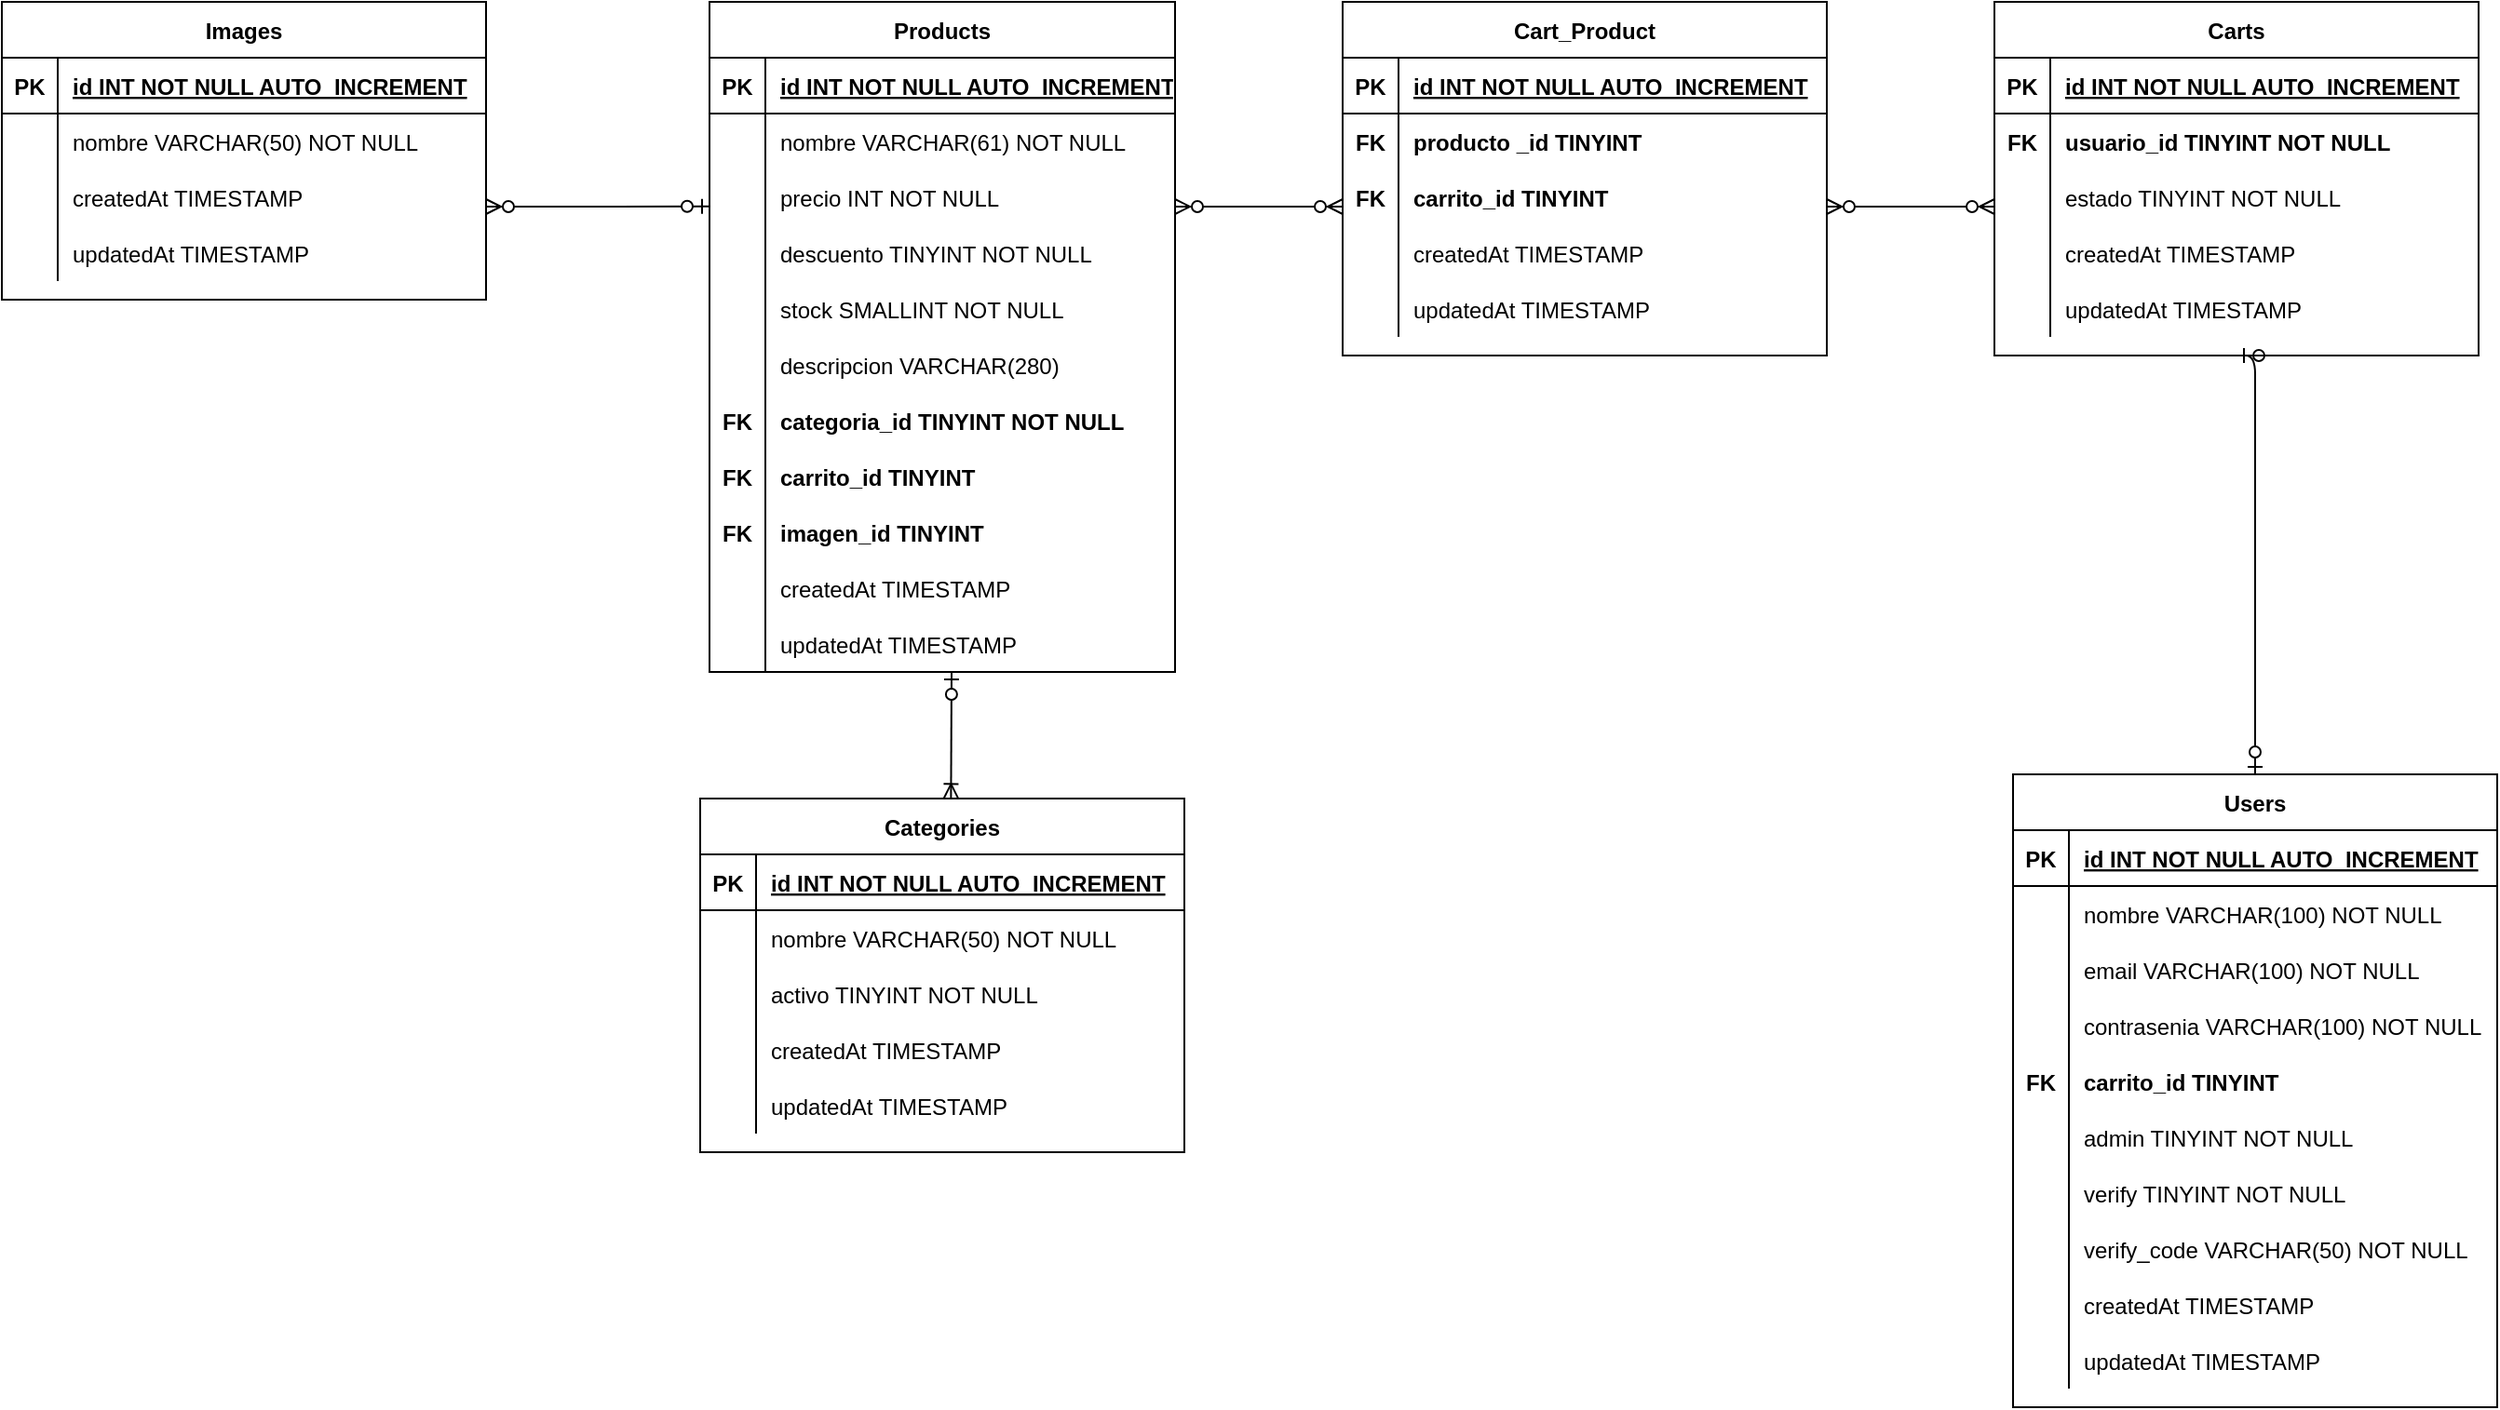 <mxfile version="14.0.4" type="github">
  <diagram id="R2lEEEUBdFMjLlhIrx00" name="Page-1">
    <mxGraphModel dx="3122" dy="762" grid="1" gridSize="10" guides="1" tooltips="1" connect="1" arrows="1" fold="1" page="1" pageScale="1" pageWidth="850" pageHeight="1100" math="0" shadow="0" extFonts="Permanent Marker^https://fonts.googleapis.com/css?family=Permanent+Marker">
      <root>
        <mxCell id="0" />
        <mxCell id="1" parent="0" />
        <mxCell id="zqOuOfxdXCMFnPO1kolm-131" value="" style="edgeStyle=elbowEdgeStyle;endArrow=ERzeroToOne;startArrow=ERoneToMany;endFill=1;startFill=0;entryX=0.519;entryY=1.001;entryDx=0;entryDy=0;entryPerimeter=0;exitX=0.518;exitY=0.001;exitDx=0;exitDy=0;exitPerimeter=0;" parent="1" source="zqOuOfxdXCMFnPO1kolm-88" target="zI5Dp1Qb1qVzu-FK9MiV-19" edge="1">
          <mxGeometry width="100" height="100" relative="1" as="geometry">
            <mxPoint x="-660" y="524" as="sourcePoint" />
            <mxPoint x="-660" y="385" as="targetPoint" />
            <Array as="points">
              <mxPoint x="-660" y="470" />
              <mxPoint x="-660" y="485" />
            </Array>
          </mxGeometry>
        </mxCell>
        <mxCell id="zqOuOfxdXCMFnPO1kolm-132" value="" style="edgeStyle=elbowEdgeStyle;endArrow=ERzeroToMany;startArrow=ERzeroToMany;endFill=1;startFill=1;" parent="1" edge="1">
          <mxGeometry width="100" height="100" relative="1" as="geometry">
            <mxPoint x="-540" y="160" as="sourcePoint" />
            <mxPoint x="-450" y="160" as="targetPoint" />
            <Array as="points">
              <mxPoint x="-479.75" y="265" />
            </Array>
          </mxGeometry>
        </mxCell>
        <mxCell id="zqOuOfxdXCMFnPO1kolm-133" value="" style="edgeStyle=elbowEdgeStyle;endArrow=ERzeroToMany;startArrow=ERzeroToMany;endFill=1;startFill=1;" parent="1" edge="1">
          <mxGeometry width="100" height="100" relative="1" as="geometry">
            <mxPoint x="-190" y="160" as="sourcePoint" />
            <mxPoint x="-100" y="160" as="targetPoint" />
            <Array as="points">
              <mxPoint x="-129.75" y="265" />
            </Array>
          </mxGeometry>
        </mxCell>
        <mxCell id="C-vyLk0tnHw3VtMMgP7b-2" value="Products" style="shape=table;startSize=30;container=1;collapsible=1;childLayout=tableLayout;fixedRows=1;rowLines=0;fontStyle=1;align=center;resizeLast=1;" parent="1" vertex="1">
          <mxGeometry x="-790" y="50" width="250" height="360" as="geometry">
            <mxRectangle x="-280" y="490" width="90" height="30" as="alternateBounds" />
          </mxGeometry>
        </mxCell>
        <mxCell id="zqOuOfxdXCMFnPO1kolm-1" value="" style="shape=partialRectangle;collapsible=0;dropTarget=0;pointerEvents=0;fillColor=none;points=[[0,0.5],[1,0.5]];portConstraint=eastwest;top=0;left=0;right=0;bottom=1;" parent="C-vyLk0tnHw3VtMMgP7b-2" vertex="1">
          <mxGeometry y="30" width="250" height="30" as="geometry" />
        </mxCell>
        <mxCell id="zqOuOfxdXCMFnPO1kolm-2" value="PK" style="shape=partialRectangle;overflow=hidden;connectable=0;fillColor=none;top=0;left=0;bottom=0;right=0;fontStyle=1;" parent="zqOuOfxdXCMFnPO1kolm-1" vertex="1">
          <mxGeometry width="30" height="30" as="geometry" />
        </mxCell>
        <mxCell id="zqOuOfxdXCMFnPO1kolm-3" value="id INT NOT NULL AUTO_INCREMENT" style="shape=partialRectangle;overflow=hidden;connectable=0;fillColor=none;top=0;left=0;bottom=0;right=0;align=left;spacingLeft=6;fontStyle=5;" parent="zqOuOfxdXCMFnPO1kolm-1" vertex="1">
          <mxGeometry x="30" width="220" height="30" as="geometry" />
        </mxCell>
        <mxCell id="C-vyLk0tnHw3VtMMgP7b-6" value="" style="shape=partialRectangle;collapsible=0;dropTarget=0;pointerEvents=0;fillColor=none;points=[[0,0.5],[1,0.5]];portConstraint=eastwest;top=0;left=0;right=0;bottom=0;" parent="C-vyLk0tnHw3VtMMgP7b-2" vertex="1">
          <mxGeometry y="60" width="250" height="30" as="geometry" />
        </mxCell>
        <mxCell id="C-vyLk0tnHw3VtMMgP7b-7" value="" style="shape=partialRectangle;overflow=hidden;connectable=0;fillColor=none;top=0;left=0;bottom=0;right=0;" parent="C-vyLk0tnHw3VtMMgP7b-6" vertex="1">
          <mxGeometry width="30" height="30" as="geometry" />
        </mxCell>
        <mxCell id="C-vyLk0tnHw3VtMMgP7b-8" value="nombre VARCHAR(61) NOT NULL" style="shape=partialRectangle;overflow=hidden;connectable=0;fillColor=none;top=0;left=0;bottom=0;right=0;align=left;spacingLeft=6;" parent="C-vyLk0tnHw3VtMMgP7b-6" vertex="1">
          <mxGeometry x="30" width="220" height="30" as="geometry" />
        </mxCell>
        <mxCell id="C-vyLk0tnHw3VtMMgP7b-9" value="" style="shape=partialRectangle;collapsible=0;dropTarget=0;pointerEvents=0;fillColor=none;points=[[0,0.5],[1,0.5]];portConstraint=eastwest;top=0;left=0;right=0;bottom=0;" parent="C-vyLk0tnHw3VtMMgP7b-2" vertex="1">
          <mxGeometry y="90" width="250" height="30" as="geometry" />
        </mxCell>
        <mxCell id="C-vyLk0tnHw3VtMMgP7b-10" value="" style="shape=partialRectangle;overflow=hidden;connectable=0;fillColor=none;top=0;left=0;bottom=0;right=0;" parent="C-vyLk0tnHw3VtMMgP7b-9" vertex="1">
          <mxGeometry width="30" height="30" as="geometry" />
        </mxCell>
        <mxCell id="C-vyLk0tnHw3VtMMgP7b-11" value="precio INT NOT NULL" style="shape=partialRectangle;overflow=hidden;connectable=0;fillColor=none;top=0;left=0;bottom=0;right=0;align=left;spacingLeft=6;" parent="C-vyLk0tnHw3VtMMgP7b-9" vertex="1">
          <mxGeometry x="30" width="220" height="30" as="geometry" />
        </mxCell>
        <mxCell id="zqOuOfxdXCMFnPO1kolm-24" style="shape=partialRectangle;collapsible=0;dropTarget=0;pointerEvents=0;fillColor=none;points=[[0,0.5],[1,0.5]];portConstraint=eastwest;top=0;left=0;right=0;bottom=0;" parent="C-vyLk0tnHw3VtMMgP7b-2" vertex="1">
          <mxGeometry y="120" width="250" height="30" as="geometry" />
        </mxCell>
        <mxCell id="zqOuOfxdXCMFnPO1kolm-25" style="shape=partialRectangle;overflow=hidden;connectable=0;fillColor=none;top=0;left=0;bottom=0;right=0;" parent="zqOuOfxdXCMFnPO1kolm-24" vertex="1">
          <mxGeometry width="30" height="30" as="geometry" />
        </mxCell>
        <mxCell id="zqOuOfxdXCMFnPO1kolm-26" value="descuento TINYINT NOT NULL" style="shape=partialRectangle;overflow=hidden;connectable=0;fillColor=none;top=0;left=0;bottom=0;right=0;align=left;spacingLeft=6;" parent="zqOuOfxdXCMFnPO1kolm-24" vertex="1">
          <mxGeometry x="30" width="220" height="30" as="geometry" />
        </mxCell>
        <mxCell id="zqOuOfxdXCMFnPO1kolm-27" style="shape=partialRectangle;collapsible=0;dropTarget=0;pointerEvents=0;fillColor=none;points=[[0,0.5],[1,0.5]];portConstraint=eastwest;top=0;left=0;right=0;bottom=0;" parent="C-vyLk0tnHw3VtMMgP7b-2" vertex="1">
          <mxGeometry y="150" width="250" height="30" as="geometry" />
        </mxCell>
        <mxCell id="zqOuOfxdXCMFnPO1kolm-28" style="shape=partialRectangle;overflow=hidden;connectable=0;fillColor=none;top=0;left=0;bottom=0;right=0;" parent="zqOuOfxdXCMFnPO1kolm-27" vertex="1">
          <mxGeometry width="30" height="30" as="geometry" />
        </mxCell>
        <mxCell id="zqOuOfxdXCMFnPO1kolm-29" value="stock SMALLINT NOT NULL" style="shape=partialRectangle;overflow=hidden;connectable=0;fillColor=none;top=0;left=0;bottom=0;right=0;align=left;spacingLeft=6;" parent="zqOuOfxdXCMFnPO1kolm-27" vertex="1">
          <mxGeometry x="30" width="220" height="30" as="geometry" />
        </mxCell>
        <mxCell id="zqOuOfxdXCMFnPO1kolm-30" style="shape=partialRectangle;collapsible=0;dropTarget=0;pointerEvents=0;fillColor=none;points=[[0,0.5],[1,0.5]];portConstraint=eastwest;top=0;left=0;right=0;bottom=0;" parent="C-vyLk0tnHw3VtMMgP7b-2" vertex="1">
          <mxGeometry y="180" width="250" height="30" as="geometry" />
        </mxCell>
        <mxCell id="zqOuOfxdXCMFnPO1kolm-31" style="shape=partialRectangle;overflow=hidden;connectable=0;fillColor=none;top=0;left=0;bottom=0;right=0;" parent="zqOuOfxdXCMFnPO1kolm-30" vertex="1">
          <mxGeometry width="30" height="30" as="geometry" />
        </mxCell>
        <mxCell id="zqOuOfxdXCMFnPO1kolm-32" value="descripcion VARCHAR(280)" style="shape=partialRectangle;overflow=hidden;connectable=0;fillColor=none;top=0;left=0;bottom=0;right=0;align=left;spacingLeft=6;" parent="zqOuOfxdXCMFnPO1kolm-30" vertex="1">
          <mxGeometry x="30" width="220" height="30" as="geometry" />
        </mxCell>
        <mxCell id="zqOuOfxdXCMFnPO1kolm-33" style="shape=partialRectangle;collapsible=0;dropTarget=0;pointerEvents=0;fillColor=none;points=[[0,0.5],[1,0.5]];portConstraint=eastwest;top=0;left=0;right=0;bottom=0;" parent="C-vyLk0tnHw3VtMMgP7b-2" vertex="1">
          <mxGeometry y="210" width="250" height="30" as="geometry" />
        </mxCell>
        <mxCell id="zqOuOfxdXCMFnPO1kolm-34" value="FK" style="shape=partialRectangle;overflow=hidden;connectable=0;fillColor=none;top=0;left=0;bottom=0;right=0;fontStyle=1" parent="zqOuOfxdXCMFnPO1kolm-33" vertex="1">
          <mxGeometry width="30" height="30" as="geometry" />
        </mxCell>
        <mxCell id="zqOuOfxdXCMFnPO1kolm-35" value="categoria_id TINYINT NOT NULL" style="shape=partialRectangle;overflow=hidden;connectable=0;fillColor=none;top=0;left=0;bottom=0;right=0;align=left;spacingLeft=6;fontStyle=1" parent="zqOuOfxdXCMFnPO1kolm-33" vertex="1">
          <mxGeometry x="30" width="220" height="30" as="geometry" />
        </mxCell>
        <mxCell id="zqOuOfxdXCMFnPO1kolm-99" style="shape=partialRectangle;collapsible=0;dropTarget=0;pointerEvents=0;fillColor=none;points=[[0,0.5],[1,0.5]];portConstraint=eastwest;top=0;left=0;right=0;bottom=0;" parent="C-vyLk0tnHw3VtMMgP7b-2" vertex="1">
          <mxGeometry y="240" width="250" height="30" as="geometry" />
        </mxCell>
        <mxCell id="zqOuOfxdXCMFnPO1kolm-100" value="FK" style="shape=partialRectangle;overflow=hidden;connectable=0;fillColor=none;top=0;left=0;bottom=0;right=0;fontStyle=1" parent="zqOuOfxdXCMFnPO1kolm-99" vertex="1">
          <mxGeometry width="30" height="30" as="geometry" />
        </mxCell>
        <mxCell id="zqOuOfxdXCMFnPO1kolm-101" value="carrito_id TINYINT" style="shape=partialRectangle;overflow=hidden;connectable=0;fillColor=none;top=0;left=0;bottom=0;right=0;align=left;spacingLeft=6;fontStyle=1" parent="zqOuOfxdXCMFnPO1kolm-99" vertex="1">
          <mxGeometry x="30" width="220" height="30" as="geometry" />
        </mxCell>
        <mxCell id="zqOuOfxdXCMFnPO1kolm-102" style="shape=partialRectangle;collapsible=0;dropTarget=0;pointerEvents=0;fillColor=none;points=[[0,0.5],[1,0.5]];portConstraint=eastwest;top=0;left=0;right=0;bottom=0;" parent="C-vyLk0tnHw3VtMMgP7b-2" vertex="1">
          <mxGeometry y="270" width="250" height="30" as="geometry" />
        </mxCell>
        <mxCell id="zqOuOfxdXCMFnPO1kolm-103" value="FK" style="shape=partialRectangle;overflow=hidden;connectable=0;fillColor=none;top=0;left=0;bottom=0;right=0;fontStyle=1" parent="zqOuOfxdXCMFnPO1kolm-102" vertex="1">
          <mxGeometry width="30" height="30" as="geometry" />
        </mxCell>
        <mxCell id="zqOuOfxdXCMFnPO1kolm-104" value="imagen_id TINYINT" style="shape=partialRectangle;overflow=hidden;connectable=0;fillColor=none;top=0;left=0;bottom=0;right=0;align=left;spacingLeft=6;fontStyle=1" parent="zqOuOfxdXCMFnPO1kolm-102" vertex="1">
          <mxGeometry x="30" width="220" height="30" as="geometry" />
        </mxCell>
        <mxCell id="zqOuOfxdXCMFnPO1kolm-138" style="shape=partialRectangle;collapsible=0;dropTarget=0;pointerEvents=0;fillColor=none;points=[[0,0.5],[1,0.5]];portConstraint=eastwest;top=0;left=0;right=0;bottom=0;" parent="C-vyLk0tnHw3VtMMgP7b-2" vertex="1">
          <mxGeometry y="300" width="250" height="30" as="geometry" />
        </mxCell>
        <mxCell id="zqOuOfxdXCMFnPO1kolm-139" style="shape=partialRectangle;overflow=hidden;connectable=0;fillColor=none;top=0;left=0;bottom=0;right=0;" parent="zqOuOfxdXCMFnPO1kolm-138" vertex="1">
          <mxGeometry width="30" height="30" as="geometry" />
        </mxCell>
        <mxCell id="zqOuOfxdXCMFnPO1kolm-140" value="createdAt TIMESTAMP" style="shape=partialRectangle;overflow=hidden;connectable=0;fillColor=none;top=0;left=0;bottom=0;right=0;align=left;spacingLeft=6;" parent="zqOuOfxdXCMFnPO1kolm-138" vertex="1">
          <mxGeometry x="30" width="220" height="30" as="geometry" />
        </mxCell>
        <mxCell id="zI5Dp1Qb1qVzu-FK9MiV-19" style="shape=partialRectangle;collapsible=0;dropTarget=0;pointerEvents=0;fillColor=none;points=[[0,0.5],[1,0.5]];portConstraint=eastwest;top=0;left=0;right=0;bottom=0;" vertex="1" parent="C-vyLk0tnHw3VtMMgP7b-2">
          <mxGeometry y="330" width="250" height="30" as="geometry" />
        </mxCell>
        <mxCell id="zI5Dp1Qb1qVzu-FK9MiV-20" style="shape=partialRectangle;overflow=hidden;connectable=0;fillColor=none;top=0;left=0;bottom=0;right=0;" vertex="1" parent="zI5Dp1Qb1qVzu-FK9MiV-19">
          <mxGeometry width="30" height="30" as="geometry" />
        </mxCell>
        <mxCell id="zI5Dp1Qb1qVzu-FK9MiV-21" value="updatedAt TIMESTAMP" style="shape=partialRectangle;overflow=hidden;connectable=0;fillColor=none;top=0;left=0;bottom=0;right=0;align=left;spacingLeft=6;" vertex="1" parent="zI5Dp1Qb1qVzu-FK9MiV-19">
          <mxGeometry x="30" width="220" height="30" as="geometry" />
        </mxCell>
        <mxCell id="C-vyLk0tnHw3VtMMgP7b-13" value="Users" style="shape=table;startSize=30;container=1;collapsible=1;childLayout=tableLayout;fixedRows=1;rowLines=0;fontStyle=1;align=center;resizeLast=1;" parent="1" vertex="1">
          <mxGeometry x="-90" y="465" width="260" height="340" as="geometry" />
        </mxCell>
        <mxCell id="C-vyLk0tnHw3VtMMgP7b-14" value="" style="shape=partialRectangle;collapsible=0;dropTarget=0;pointerEvents=0;fillColor=none;points=[[0,0.5],[1,0.5]];portConstraint=eastwest;top=0;left=0;right=0;bottom=1;" parent="C-vyLk0tnHw3VtMMgP7b-13" vertex="1">
          <mxGeometry y="30" width="260" height="30" as="geometry" />
        </mxCell>
        <mxCell id="C-vyLk0tnHw3VtMMgP7b-15" value="PK" style="shape=partialRectangle;overflow=hidden;connectable=0;fillColor=none;top=0;left=0;bottom=0;right=0;fontStyle=1;" parent="C-vyLk0tnHw3VtMMgP7b-14" vertex="1">
          <mxGeometry width="30" height="30" as="geometry" />
        </mxCell>
        <mxCell id="C-vyLk0tnHw3VtMMgP7b-16" value="id INT NOT NULL AUTO_INCREMENT" style="shape=partialRectangle;overflow=hidden;connectable=0;fillColor=none;top=0;left=0;bottom=0;right=0;align=left;spacingLeft=6;fontStyle=5;" parent="C-vyLk0tnHw3VtMMgP7b-14" vertex="1">
          <mxGeometry x="30" width="230" height="30" as="geometry" />
        </mxCell>
        <mxCell id="C-vyLk0tnHw3VtMMgP7b-17" value="" style="shape=partialRectangle;collapsible=0;dropTarget=0;pointerEvents=0;fillColor=none;points=[[0,0.5],[1,0.5]];portConstraint=eastwest;top=0;left=0;right=0;bottom=0;" parent="C-vyLk0tnHw3VtMMgP7b-13" vertex="1">
          <mxGeometry y="60" width="260" height="30" as="geometry" />
        </mxCell>
        <mxCell id="C-vyLk0tnHw3VtMMgP7b-18" value="" style="shape=partialRectangle;overflow=hidden;connectable=0;fillColor=none;top=0;left=0;bottom=0;right=0;" parent="C-vyLk0tnHw3VtMMgP7b-17" vertex="1">
          <mxGeometry width="30" height="30" as="geometry" />
        </mxCell>
        <mxCell id="C-vyLk0tnHw3VtMMgP7b-19" value="nombre VARCHAR(100) NOT NULL" style="shape=partialRectangle;overflow=hidden;connectable=0;fillColor=none;top=0;left=0;bottom=0;right=0;align=left;spacingLeft=6;" parent="C-vyLk0tnHw3VtMMgP7b-17" vertex="1">
          <mxGeometry x="30" width="230" height="30" as="geometry" />
        </mxCell>
        <mxCell id="zqOuOfxdXCMFnPO1kolm-41" style="shape=partialRectangle;collapsible=0;dropTarget=0;pointerEvents=0;fillColor=none;points=[[0,0.5],[1,0.5]];portConstraint=eastwest;top=0;left=0;right=0;bottom=0;" parent="C-vyLk0tnHw3VtMMgP7b-13" vertex="1">
          <mxGeometry y="90" width="260" height="30" as="geometry" />
        </mxCell>
        <mxCell id="zqOuOfxdXCMFnPO1kolm-42" style="shape=partialRectangle;overflow=hidden;connectable=0;fillColor=none;top=0;left=0;bottom=0;right=0;" parent="zqOuOfxdXCMFnPO1kolm-41" vertex="1">
          <mxGeometry width="30" height="30" as="geometry" />
        </mxCell>
        <mxCell id="zqOuOfxdXCMFnPO1kolm-43" value="email VARCHAR(100) NOT NULL" style="shape=partialRectangle;overflow=hidden;connectable=0;fillColor=none;top=0;left=0;bottom=0;right=0;align=left;spacingLeft=6;" parent="zqOuOfxdXCMFnPO1kolm-41" vertex="1">
          <mxGeometry x="30" width="230" height="30" as="geometry" />
        </mxCell>
        <mxCell id="zqOuOfxdXCMFnPO1kolm-44" style="shape=partialRectangle;collapsible=0;dropTarget=0;pointerEvents=0;fillColor=none;points=[[0,0.5],[1,0.5]];portConstraint=eastwest;top=0;left=0;right=0;bottom=0;" parent="C-vyLk0tnHw3VtMMgP7b-13" vertex="1">
          <mxGeometry y="120" width="260" height="30" as="geometry" />
        </mxCell>
        <mxCell id="zqOuOfxdXCMFnPO1kolm-45" style="shape=partialRectangle;overflow=hidden;connectable=0;fillColor=none;top=0;left=0;bottom=0;right=0;" parent="zqOuOfxdXCMFnPO1kolm-44" vertex="1">
          <mxGeometry width="30" height="30" as="geometry" />
        </mxCell>
        <mxCell id="zqOuOfxdXCMFnPO1kolm-46" value="contrasenia VARCHAR(100) NOT NULL" style="shape=partialRectangle;overflow=hidden;connectable=0;fillColor=none;top=0;left=0;bottom=0;right=0;align=left;spacingLeft=6;" parent="zqOuOfxdXCMFnPO1kolm-44" vertex="1">
          <mxGeometry x="30" width="230" height="30" as="geometry" />
        </mxCell>
        <mxCell id="C-vyLk0tnHw3VtMMgP7b-20" value="" style="shape=partialRectangle;collapsible=0;dropTarget=0;pointerEvents=0;fillColor=none;points=[[0,0.5],[1,0.5]];portConstraint=eastwest;top=0;left=0;right=0;bottom=0;" parent="C-vyLk0tnHw3VtMMgP7b-13" vertex="1">
          <mxGeometry y="150" width="260" height="30" as="geometry" />
        </mxCell>
        <mxCell id="C-vyLk0tnHw3VtMMgP7b-21" value="FK" style="shape=partialRectangle;overflow=hidden;connectable=0;fillColor=none;top=0;left=0;bottom=0;right=0;fontStyle=1" parent="C-vyLk0tnHw3VtMMgP7b-20" vertex="1">
          <mxGeometry width="30" height="30" as="geometry" />
        </mxCell>
        <mxCell id="C-vyLk0tnHw3VtMMgP7b-22" value="carrito_id TINYINT" style="shape=partialRectangle;overflow=hidden;connectable=0;fillColor=none;top=0;left=0;bottom=0;right=0;align=left;spacingLeft=6;fontStyle=1" parent="C-vyLk0tnHw3VtMMgP7b-20" vertex="1">
          <mxGeometry x="30" width="230" height="30" as="geometry" />
        </mxCell>
        <mxCell id="zqOuOfxdXCMFnPO1kolm-50" style="shape=partialRectangle;collapsible=0;dropTarget=0;pointerEvents=0;fillColor=none;points=[[0,0.5],[1,0.5]];portConstraint=eastwest;top=0;left=0;right=0;bottom=0;" parent="C-vyLk0tnHw3VtMMgP7b-13" vertex="1">
          <mxGeometry y="180" width="260" height="30" as="geometry" />
        </mxCell>
        <mxCell id="zqOuOfxdXCMFnPO1kolm-51" style="shape=partialRectangle;overflow=hidden;connectable=0;fillColor=none;top=0;left=0;bottom=0;right=0;" parent="zqOuOfxdXCMFnPO1kolm-50" vertex="1">
          <mxGeometry width="30" height="30" as="geometry" />
        </mxCell>
        <mxCell id="zqOuOfxdXCMFnPO1kolm-52" value="admin TINYINT NOT NULL" style="shape=partialRectangle;overflow=hidden;connectable=0;fillColor=none;top=0;left=0;bottom=0;right=0;align=left;spacingLeft=6;" parent="zqOuOfxdXCMFnPO1kolm-50" vertex="1">
          <mxGeometry x="30" width="230" height="30" as="geometry" />
        </mxCell>
        <mxCell id="zqOuOfxdXCMFnPO1kolm-53" style="shape=partialRectangle;collapsible=0;dropTarget=0;pointerEvents=0;fillColor=none;points=[[0,0.5],[1,0.5]];portConstraint=eastwest;top=0;left=0;right=0;bottom=0;" parent="C-vyLk0tnHw3VtMMgP7b-13" vertex="1">
          <mxGeometry y="210" width="260" height="30" as="geometry" />
        </mxCell>
        <mxCell id="zqOuOfxdXCMFnPO1kolm-54" style="shape=partialRectangle;overflow=hidden;connectable=0;fillColor=none;top=0;left=0;bottom=0;right=0;" parent="zqOuOfxdXCMFnPO1kolm-53" vertex="1">
          <mxGeometry width="30" height="30" as="geometry" />
        </mxCell>
        <mxCell id="zqOuOfxdXCMFnPO1kolm-55" value="verify TINYINT NOT NULL" style="shape=partialRectangle;overflow=hidden;connectable=0;fillColor=none;top=0;left=0;bottom=0;right=0;align=left;spacingLeft=6;" parent="zqOuOfxdXCMFnPO1kolm-53" vertex="1">
          <mxGeometry x="30" width="230" height="30" as="geometry" />
        </mxCell>
        <mxCell id="zqOuOfxdXCMFnPO1kolm-118" style="shape=partialRectangle;collapsible=0;dropTarget=0;pointerEvents=0;fillColor=none;points=[[0,0.5],[1,0.5]];portConstraint=eastwest;top=0;left=0;right=0;bottom=0;" parent="C-vyLk0tnHw3VtMMgP7b-13" vertex="1">
          <mxGeometry y="240" width="260" height="30" as="geometry" />
        </mxCell>
        <mxCell id="zqOuOfxdXCMFnPO1kolm-119" style="shape=partialRectangle;overflow=hidden;connectable=0;fillColor=none;top=0;left=0;bottom=0;right=0;" parent="zqOuOfxdXCMFnPO1kolm-118" vertex="1">
          <mxGeometry width="30" height="30" as="geometry" />
        </mxCell>
        <mxCell id="zqOuOfxdXCMFnPO1kolm-120" value="verify_code VARCHAR(50) NOT NULL" style="shape=partialRectangle;overflow=hidden;connectable=0;fillColor=none;top=0;left=0;bottom=0;right=0;align=left;spacingLeft=6;" parent="zqOuOfxdXCMFnPO1kolm-118" vertex="1">
          <mxGeometry x="30" width="230" height="30" as="geometry" />
        </mxCell>
        <mxCell id="zqOuOfxdXCMFnPO1kolm-121" style="shape=partialRectangle;collapsible=0;dropTarget=0;pointerEvents=0;fillColor=none;points=[[0,0.5],[1,0.5]];portConstraint=eastwest;top=0;left=0;right=0;bottom=0;" parent="C-vyLk0tnHw3VtMMgP7b-13" vertex="1">
          <mxGeometry y="270" width="260" height="30" as="geometry" />
        </mxCell>
        <mxCell id="zqOuOfxdXCMFnPO1kolm-122" style="shape=partialRectangle;overflow=hidden;connectable=0;fillColor=none;top=0;left=0;bottom=0;right=0;" parent="zqOuOfxdXCMFnPO1kolm-121" vertex="1">
          <mxGeometry width="30" height="30" as="geometry" />
        </mxCell>
        <mxCell id="zqOuOfxdXCMFnPO1kolm-123" value="createdAt TIMESTAMP" style="shape=partialRectangle;overflow=hidden;connectable=0;fillColor=none;top=0;left=0;bottom=0;right=0;align=left;spacingLeft=6;" parent="zqOuOfxdXCMFnPO1kolm-121" vertex="1">
          <mxGeometry x="30" width="230" height="30" as="geometry" />
        </mxCell>
        <mxCell id="zqOuOfxdXCMFnPO1kolm-134" style="shape=partialRectangle;collapsible=0;dropTarget=0;pointerEvents=0;fillColor=none;points=[[0,0.5],[1,0.5]];portConstraint=eastwest;top=0;left=0;right=0;bottom=0;" parent="C-vyLk0tnHw3VtMMgP7b-13" vertex="1">
          <mxGeometry y="300" width="260" height="30" as="geometry" />
        </mxCell>
        <mxCell id="zqOuOfxdXCMFnPO1kolm-135" style="shape=partialRectangle;overflow=hidden;connectable=0;fillColor=none;top=0;left=0;bottom=0;right=0;" parent="zqOuOfxdXCMFnPO1kolm-134" vertex="1">
          <mxGeometry width="30" height="30" as="geometry" />
        </mxCell>
        <mxCell id="zqOuOfxdXCMFnPO1kolm-136" value="updatedAt TIMESTAMP" style="shape=partialRectangle;overflow=hidden;connectable=0;fillColor=none;top=0;left=0;bottom=0;right=0;align=left;spacingLeft=6;" parent="zqOuOfxdXCMFnPO1kolm-134" vertex="1">
          <mxGeometry x="30" width="230" height="30" as="geometry" />
        </mxCell>
        <mxCell id="zqOuOfxdXCMFnPO1kolm-137" value="" style="edgeStyle=elbowEdgeStyle;endArrow=ERzeroToOne;startArrow=ERzeroToOne;endFill=1;startFill=1;exitX=0.5;exitY=1;exitDx=0;exitDy=0;entryX=0.5;entryY=0;entryDx=0;entryDy=0;" parent="1" source="zqOuOfxdXCMFnPO1kolm-56" target="C-vyLk0tnHw3VtMMgP7b-13" edge="1">
          <mxGeometry width="100" height="100" relative="1" as="geometry">
            <mxPoint x="40" y="380" as="sourcePoint" />
            <mxPoint x="40" y="460" as="targetPoint" />
            <Array as="points">
              <mxPoint x="40" y="410" />
            </Array>
          </mxGeometry>
        </mxCell>
        <mxCell id="zqOuOfxdXCMFnPO1kolm-78" value="Cart_Product" style="shape=table;startSize=30;container=1;collapsible=1;childLayout=tableLayout;fixedRows=1;rowLines=0;fontStyle=1;align=center;resizeLast=1;" parent="1" vertex="1">
          <mxGeometry x="-450" y="50" width="260" height="190" as="geometry" />
        </mxCell>
        <mxCell id="zqOuOfxdXCMFnPO1kolm-79" value="" style="shape=partialRectangle;collapsible=0;dropTarget=0;pointerEvents=0;fillColor=none;points=[[0,0.5],[1,0.5]];portConstraint=eastwest;top=0;left=0;right=0;bottom=1;" parent="zqOuOfxdXCMFnPO1kolm-78" vertex="1">
          <mxGeometry y="30" width="260" height="30" as="geometry" />
        </mxCell>
        <mxCell id="zqOuOfxdXCMFnPO1kolm-80" value="PK" style="shape=partialRectangle;overflow=hidden;connectable=0;fillColor=none;top=0;left=0;bottom=0;right=0;fontStyle=1;" parent="zqOuOfxdXCMFnPO1kolm-79" vertex="1">
          <mxGeometry width="30" height="30" as="geometry" />
        </mxCell>
        <mxCell id="zqOuOfxdXCMFnPO1kolm-81" value="id INT NOT NULL AUTO_INCREMENT" style="shape=partialRectangle;overflow=hidden;connectable=0;fillColor=none;top=0;left=0;bottom=0;right=0;align=left;spacingLeft=6;fontStyle=5;" parent="zqOuOfxdXCMFnPO1kolm-79" vertex="1">
          <mxGeometry x="30" width="230" height="30" as="geometry" />
        </mxCell>
        <mxCell id="zqOuOfxdXCMFnPO1kolm-82" value="" style="shape=partialRectangle;collapsible=0;dropTarget=0;pointerEvents=0;fillColor=none;points=[[0,0.5],[1,0.5]];portConstraint=eastwest;top=0;left=0;right=0;bottom=0;" parent="zqOuOfxdXCMFnPO1kolm-78" vertex="1">
          <mxGeometry y="60" width="260" height="30" as="geometry" />
        </mxCell>
        <mxCell id="zqOuOfxdXCMFnPO1kolm-83" value="FK" style="shape=partialRectangle;overflow=hidden;connectable=0;fillColor=none;top=0;left=0;bottom=0;right=0;fontStyle=1" parent="zqOuOfxdXCMFnPO1kolm-82" vertex="1">
          <mxGeometry width="30" height="30" as="geometry" />
        </mxCell>
        <mxCell id="zqOuOfxdXCMFnPO1kolm-84" value="producto _id TINYINT" style="shape=partialRectangle;overflow=hidden;connectable=0;fillColor=none;top=0;left=0;bottom=0;right=0;align=left;spacingLeft=6;fontStyle=1" parent="zqOuOfxdXCMFnPO1kolm-82" vertex="1">
          <mxGeometry x="30" width="230" height="30" as="geometry" />
        </mxCell>
        <mxCell id="zqOuOfxdXCMFnPO1kolm-85" style="shape=partialRectangle;collapsible=0;dropTarget=0;pointerEvents=0;fillColor=none;points=[[0,0.5],[1,0.5]];portConstraint=eastwest;top=0;left=0;right=0;bottom=0;" parent="zqOuOfxdXCMFnPO1kolm-78" vertex="1">
          <mxGeometry y="90" width="260" height="30" as="geometry" />
        </mxCell>
        <mxCell id="zqOuOfxdXCMFnPO1kolm-86" value="FK" style="shape=partialRectangle;overflow=hidden;connectable=0;fillColor=none;top=0;left=0;bottom=0;right=0;fontStyle=1" parent="zqOuOfxdXCMFnPO1kolm-85" vertex="1">
          <mxGeometry width="30" height="30" as="geometry" />
        </mxCell>
        <mxCell id="zqOuOfxdXCMFnPO1kolm-87" value="carrito_id TINYINT" style="shape=partialRectangle;overflow=hidden;connectable=0;fillColor=none;top=0;left=0;bottom=0;right=0;align=left;spacingLeft=6;fontStyle=1" parent="zqOuOfxdXCMFnPO1kolm-85" vertex="1">
          <mxGeometry x="30" width="230" height="30" as="geometry" />
        </mxCell>
        <mxCell id="zqOuOfxdXCMFnPO1kolm-124" style="shape=partialRectangle;collapsible=0;dropTarget=0;pointerEvents=0;fillColor=none;points=[[0,0.5],[1,0.5]];portConstraint=eastwest;top=0;left=0;right=0;bottom=0;" parent="zqOuOfxdXCMFnPO1kolm-78" vertex="1">
          <mxGeometry y="120" width="260" height="30" as="geometry" />
        </mxCell>
        <mxCell id="zqOuOfxdXCMFnPO1kolm-125" style="shape=partialRectangle;overflow=hidden;connectable=0;fillColor=none;top=0;left=0;bottom=0;right=0;" parent="zqOuOfxdXCMFnPO1kolm-124" vertex="1">
          <mxGeometry width="30" height="30" as="geometry" />
        </mxCell>
        <mxCell id="zqOuOfxdXCMFnPO1kolm-126" value="createdAt TIMESTAMP" style="shape=partialRectangle;overflow=hidden;connectable=0;fillColor=none;top=0;left=0;bottom=0;right=0;align=left;spacingLeft=6;" parent="zqOuOfxdXCMFnPO1kolm-124" vertex="1">
          <mxGeometry x="30" width="230" height="30" as="geometry" />
        </mxCell>
        <mxCell id="zqOuOfxdXCMFnPO1kolm-127" style="shape=partialRectangle;collapsible=0;dropTarget=0;pointerEvents=0;fillColor=none;points=[[0,0.5],[1,0.5]];portConstraint=eastwest;top=0;left=0;right=0;bottom=0;" parent="zqOuOfxdXCMFnPO1kolm-78" vertex="1">
          <mxGeometry y="150" width="260" height="30" as="geometry" />
        </mxCell>
        <mxCell id="zqOuOfxdXCMFnPO1kolm-128" style="shape=partialRectangle;overflow=hidden;connectable=0;fillColor=none;top=0;left=0;bottom=0;right=0;" parent="zqOuOfxdXCMFnPO1kolm-127" vertex="1">
          <mxGeometry width="30" height="30" as="geometry" />
        </mxCell>
        <mxCell id="zqOuOfxdXCMFnPO1kolm-129" value="updatedAt TIMESTAMP" style="shape=partialRectangle;overflow=hidden;connectable=0;fillColor=none;top=0;left=0;bottom=0;right=0;align=left;spacingLeft=6;" parent="zqOuOfxdXCMFnPO1kolm-127" vertex="1">
          <mxGeometry x="30" width="230" height="30" as="geometry" />
        </mxCell>
        <mxCell id="zqOuOfxdXCMFnPO1kolm-56" value="Carts" style="shape=table;startSize=30;container=1;collapsible=1;childLayout=tableLayout;fixedRows=1;rowLines=0;fontStyle=1;align=center;resizeLast=1;" parent="1" vertex="1">
          <mxGeometry x="-100" y="50" width="260" height="190" as="geometry" />
        </mxCell>
        <mxCell id="zqOuOfxdXCMFnPO1kolm-57" value="" style="shape=partialRectangle;collapsible=0;dropTarget=0;pointerEvents=0;fillColor=none;points=[[0,0.5],[1,0.5]];portConstraint=eastwest;top=0;left=0;right=0;bottom=1;" parent="zqOuOfxdXCMFnPO1kolm-56" vertex="1">
          <mxGeometry y="30" width="260" height="30" as="geometry" />
        </mxCell>
        <mxCell id="zqOuOfxdXCMFnPO1kolm-58" value="PK" style="shape=partialRectangle;overflow=hidden;connectable=0;fillColor=none;top=0;left=0;bottom=0;right=0;fontStyle=1;" parent="zqOuOfxdXCMFnPO1kolm-57" vertex="1">
          <mxGeometry width="30" height="30" as="geometry" />
        </mxCell>
        <mxCell id="zqOuOfxdXCMFnPO1kolm-59" value="id INT NOT NULL AUTO_INCREMENT" style="shape=partialRectangle;overflow=hidden;connectable=0;fillColor=none;top=0;left=0;bottom=0;right=0;align=left;spacingLeft=6;fontStyle=5;" parent="zqOuOfxdXCMFnPO1kolm-57" vertex="1">
          <mxGeometry x="30" width="230" height="30" as="geometry" />
        </mxCell>
        <mxCell id="zqOuOfxdXCMFnPO1kolm-60" value="" style="shape=partialRectangle;collapsible=0;dropTarget=0;pointerEvents=0;fillColor=none;points=[[0,0.5],[1,0.5]];portConstraint=eastwest;top=0;left=0;right=0;bottom=0;" parent="zqOuOfxdXCMFnPO1kolm-56" vertex="1">
          <mxGeometry y="60" width="260" height="30" as="geometry" />
        </mxCell>
        <mxCell id="zqOuOfxdXCMFnPO1kolm-61" value="FK" style="shape=partialRectangle;overflow=hidden;connectable=0;fillColor=none;top=0;left=0;bottom=0;right=0;fontStyle=1" parent="zqOuOfxdXCMFnPO1kolm-60" vertex="1">
          <mxGeometry width="30" height="30" as="geometry" />
        </mxCell>
        <mxCell id="zqOuOfxdXCMFnPO1kolm-62" value="usuario_id TINYINT NOT NULL" style="shape=partialRectangle;overflow=hidden;connectable=0;fillColor=none;top=0;left=0;bottom=0;right=0;align=left;spacingLeft=6;fontStyle=1" parent="zqOuOfxdXCMFnPO1kolm-60" vertex="1">
          <mxGeometry x="30" width="230" height="30" as="geometry" />
        </mxCell>
        <mxCell id="zqOuOfxdXCMFnPO1kolm-63" style="shape=partialRectangle;collapsible=0;dropTarget=0;pointerEvents=0;fillColor=none;points=[[0,0.5],[1,0.5]];portConstraint=eastwest;top=0;left=0;right=0;bottom=0;" parent="zqOuOfxdXCMFnPO1kolm-56" vertex="1">
          <mxGeometry y="90" width="260" height="30" as="geometry" />
        </mxCell>
        <mxCell id="zqOuOfxdXCMFnPO1kolm-64" style="shape=partialRectangle;overflow=hidden;connectable=0;fillColor=none;top=0;left=0;bottom=0;right=0;" parent="zqOuOfxdXCMFnPO1kolm-63" vertex="1">
          <mxGeometry width="30" height="30" as="geometry" />
        </mxCell>
        <mxCell id="zqOuOfxdXCMFnPO1kolm-65" value="estado TINYINT NOT NULL" style="shape=partialRectangle;overflow=hidden;connectable=0;fillColor=none;top=0;left=0;bottom=0;right=0;align=left;spacingLeft=6;" parent="zqOuOfxdXCMFnPO1kolm-63" vertex="1">
          <mxGeometry x="30" width="230" height="30" as="geometry" />
        </mxCell>
        <mxCell id="zqOuOfxdXCMFnPO1kolm-112" style="shape=partialRectangle;collapsible=0;dropTarget=0;pointerEvents=0;fillColor=none;points=[[0,0.5],[1,0.5]];portConstraint=eastwest;top=0;left=0;right=0;bottom=0;" parent="zqOuOfxdXCMFnPO1kolm-56" vertex="1">
          <mxGeometry y="120" width="260" height="30" as="geometry" />
        </mxCell>
        <mxCell id="zqOuOfxdXCMFnPO1kolm-113" style="shape=partialRectangle;overflow=hidden;connectable=0;fillColor=none;top=0;left=0;bottom=0;right=0;" parent="zqOuOfxdXCMFnPO1kolm-112" vertex="1">
          <mxGeometry width="30" height="30" as="geometry" />
        </mxCell>
        <mxCell id="zqOuOfxdXCMFnPO1kolm-114" value="createdAt TIMESTAMP" style="shape=partialRectangle;overflow=hidden;connectable=0;fillColor=none;top=0;left=0;bottom=0;right=0;align=left;spacingLeft=6;" parent="zqOuOfxdXCMFnPO1kolm-112" vertex="1">
          <mxGeometry x="30" width="230" height="30" as="geometry" />
        </mxCell>
        <mxCell id="zqOuOfxdXCMFnPO1kolm-115" style="shape=partialRectangle;collapsible=0;dropTarget=0;pointerEvents=0;fillColor=none;points=[[0,0.5],[1,0.5]];portConstraint=eastwest;top=0;left=0;right=0;bottom=0;" parent="zqOuOfxdXCMFnPO1kolm-56" vertex="1">
          <mxGeometry y="150" width="260" height="30" as="geometry" />
        </mxCell>
        <mxCell id="zqOuOfxdXCMFnPO1kolm-116" style="shape=partialRectangle;overflow=hidden;connectable=0;fillColor=none;top=0;left=0;bottom=0;right=0;" parent="zqOuOfxdXCMFnPO1kolm-115" vertex="1">
          <mxGeometry width="30" height="30" as="geometry" />
        </mxCell>
        <mxCell id="zqOuOfxdXCMFnPO1kolm-117" value="updatedAt TIMESTAMP" style="shape=partialRectangle;overflow=hidden;connectable=0;fillColor=none;top=0;left=0;bottom=0;right=0;align=left;spacingLeft=6;" parent="zqOuOfxdXCMFnPO1kolm-115" vertex="1">
          <mxGeometry x="30" width="230" height="30" as="geometry" />
        </mxCell>
        <mxCell id="zqOuOfxdXCMFnPO1kolm-88" value="Categories" style="shape=table;startSize=30;container=1;collapsible=1;childLayout=tableLayout;fixedRows=1;rowLines=0;fontStyle=1;align=center;resizeLast=1;" parent="1" vertex="1">
          <mxGeometry x="-795" y="478" width="260" height="190.0" as="geometry" />
        </mxCell>
        <mxCell id="zqOuOfxdXCMFnPO1kolm-89" value="" style="shape=partialRectangle;collapsible=0;dropTarget=0;pointerEvents=0;fillColor=none;points=[[0,0.5],[1,0.5]];portConstraint=eastwest;top=0;left=0;right=0;bottom=1;" parent="zqOuOfxdXCMFnPO1kolm-88" vertex="1">
          <mxGeometry y="30" width="260" height="30" as="geometry" />
        </mxCell>
        <mxCell id="zqOuOfxdXCMFnPO1kolm-90" value="PK" style="shape=partialRectangle;overflow=hidden;connectable=0;fillColor=none;top=0;left=0;bottom=0;right=0;fontStyle=1;" parent="zqOuOfxdXCMFnPO1kolm-89" vertex="1">
          <mxGeometry width="30" height="30" as="geometry" />
        </mxCell>
        <mxCell id="zqOuOfxdXCMFnPO1kolm-91" value="id INT NOT NULL AUTO_INCREMENT" style="shape=partialRectangle;overflow=hidden;connectable=0;fillColor=none;top=0;left=0;bottom=0;right=0;align=left;spacingLeft=6;fontStyle=5;" parent="zqOuOfxdXCMFnPO1kolm-89" vertex="1">
          <mxGeometry x="30" width="230" height="30" as="geometry" />
        </mxCell>
        <mxCell id="zqOuOfxdXCMFnPO1kolm-92" value="" style="shape=partialRectangle;collapsible=0;dropTarget=0;pointerEvents=0;fillColor=none;points=[[0,0.5],[1,0.5]];portConstraint=eastwest;top=0;left=0;right=0;bottom=0;" parent="zqOuOfxdXCMFnPO1kolm-88" vertex="1">
          <mxGeometry y="60" width="260" height="30" as="geometry" />
        </mxCell>
        <mxCell id="zqOuOfxdXCMFnPO1kolm-93" value="" style="shape=partialRectangle;overflow=hidden;connectable=0;fillColor=none;top=0;left=0;bottom=0;right=0;" parent="zqOuOfxdXCMFnPO1kolm-92" vertex="1">
          <mxGeometry width="30" height="30" as="geometry" />
        </mxCell>
        <mxCell id="zqOuOfxdXCMFnPO1kolm-94" value="nombre VARCHAR(50) NOT NULL" style="shape=partialRectangle;overflow=hidden;connectable=0;fillColor=none;top=0;left=0;bottom=0;right=0;align=left;spacingLeft=6;" parent="zqOuOfxdXCMFnPO1kolm-92" vertex="1">
          <mxGeometry x="30" width="230" height="30" as="geometry" />
        </mxCell>
        <mxCell id="zqOuOfxdXCMFnPO1kolm-95" style="shape=partialRectangle;collapsible=0;dropTarget=0;pointerEvents=0;fillColor=none;points=[[0,0.5],[1,0.5]];portConstraint=eastwest;top=0;left=0;right=0;bottom=0;" parent="zqOuOfxdXCMFnPO1kolm-88" vertex="1">
          <mxGeometry y="90" width="260" height="30" as="geometry" />
        </mxCell>
        <mxCell id="zqOuOfxdXCMFnPO1kolm-96" style="shape=partialRectangle;overflow=hidden;connectable=0;fillColor=none;top=0;left=0;bottom=0;right=0;" parent="zqOuOfxdXCMFnPO1kolm-95" vertex="1">
          <mxGeometry width="30" height="30" as="geometry" />
        </mxCell>
        <mxCell id="zqOuOfxdXCMFnPO1kolm-97" value="activo TINYINT NOT NULL" style="shape=partialRectangle;overflow=hidden;connectable=0;fillColor=none;top=0;left=0;bottom=0;right=0;align=left;spacingLeft=6;" parent="zqOuOfxdXCMFnPO1kolm-95" vertex="1">
          <mxGeometry x="30" width="230" height="30" as="geometry" />
        </mxCell>
        <mxCell id="zqOuOfxdXCMFnPO1kolm-106" style="shape=partialRectangle;collapsible=0;dropTarget=0;pointerEvents=0;fillColor=none;points=[[0,0.5],[1,0.5]];portConstraint=eastwest;top=0;left=0;right=0;bottom=0;" parent="zqOuOfxdXCMFnPO1kolm-88" vertex="1">
          <mxGeometry y="120" width="260" height="30" as="geometry" />
        </mxCell>
        <mxCell id="zqOuOfxdXCMFnPO1kolm-107" style="shape=partialRectangle;overflow=hidden;connectable=0;fillColor=none;top=0;left=0;bottom=0;right=0;" parent="zqOuOfxdXCMFnPO1kolm-106" vertex="1">
          <mxGeometry width="30" height="30" as="geometry" />
        </mxCell>
        <mxCell id="zqOuOfxdXCMFnPO1kolm-108" value="createdAt TIMESTAMP" style="shape=partialRectangle;overflow=hidden;connectable=0;fillColor=none;top=0;left=0;bottom=0;right=0;align=left;spacingLeft=6;" parent="zqOuOfxdXCMFnPO1kolm-106" vertex="1">
          <mxGeometry x="30" width="230" height="30" as="geometry" />
        </mxCell>
        <mxCell id="zqOuOfxdXCMFnPO1kolm-109" style="shape=partialRectangle;collapsible=0;dropTarget=0;pointerEvents=0;fillColor=none;points=[[0,0.5],[1,0.5]];portConstraint=eastwest;top=0;left=0;right=0;bottom=0;" parent="zqOuOfxdXCMFnPO1kolm-88" vertex="1">
          <mxGeometry y="150" width="260" height="30" as="geometry" />
        </mxCell>
        <mxCell id="zqOuOfxdXCMFnPO1kolm-110" style="shape=partialRectangle;overflow=hidden;connectable=0;fillColor=none;top=0;left=0;bottom=0;right=0;" parent="zqOuOfxdXCMFnPO1kolm-109" vertex="1">
          <mxGeometry width="30" height="30" as="geometry" />
        </mxCell>
        <mxCell id="zqOuOfxdXCMFnPO1kolm-111" value="updatedAt TIMESTAMP" style="shape=partialRectangle;overflow=hidden;connectable=0;fillColor=none;top=0;left=0;bottom=0;right=0;align=left;spacingLeft=6;" parent="zqOuOfxdXCMFnPO1kolm-109" vertex="1">
          <mxGeometry x="30" width="230" height="30" as="geometry" />
        </mxCell>
        <mxCell id="zqOuOfxdXCMFnPO1kolm-141" value="" style="shape=partialRectangle;overflow=hidden;connectable=0;fillColor=none;top=0;left=0;bottom=0;right=0;align=left;spacingLeft=6;fontStyle=1" parent="1" vertex="1">
          <mxGeometry x="-760" y="350" width="220" height="30" as="geometry" />
        </mxCell>
        <mxCell id="zI5Dp1Qb1qVzu-FK9MiV-1" value="Images" style="shape=table;startSize=30;container=1;collapsible=1;childLayout=tableLayout;fixedRows=1;rowLines=0;fontStyle=1;align=center;resizeLast=1;" vertex="1" parent="1">
          <mxGeometry x="-1170" y="50" width="260" height="160.0" as="geometry" />
        </mxCell>
        <mxCell id="zI5Dp1Qb1qVzu-FK9MiV-2" value="" style="shape=partialRectangle;collapsible=0;dropTarget=0;pointerEvents=0;fillColor=none;points=[[0,0.5],[1,0.5]];portConstraint=eastwest;top=0;left=0;right=0;bottom=1;" vertex="1" parent="zI5Dp1Qb1qVzu-FK9MiV-1">
          <mxGeometry y="30" width="260" height="30" as="geometry" />
        </mxCell>
        <mxCell id="zI5Dp1Qb1qVzu-FK9MiV-3" value="PK" style="shape=partialRectangle;overflow=hidden;connectable=0;fillColor=none;top=0;left=0;bottom=0;right=0;fontStyle=1;" vertex="1" parent="zI5Dp1Qb1qVzu-FK9MiV-2">
          <mxGeometry width="30" height="30" as="geometry" />
        </mxCell>
        <mxCell id="zI5Dp1Qb1qVzu-FK9MiV-4" value="id INT NOT NULL AUTO_INCREMENT" style="shape=partialRectangle;overflow=hidden;connectable=0;fillColor=none;top=0;left=0;bottom=0;right=0;align=left;spacingLeft=6;fontStyle=5;" vertex="1" parent="zI5Dp1Qb1qVzu-FK9MiV-2">
          <mxGeometry x="30" width="230" height="30" as="geometry" />
        </mxCell>
        <mxCell id="zI5Dp1Qb1qVzu-FK9MiV-5" value="" style="shape=partialRectangle;collapsible=0;dropTarget=0;pointerEvents=0;fillColor=none;points=[[0,0.5],[1,0.5]];portConstraint=eastwest;top=0;left=0;right=0;bottom=0;" vertex="1" parent="zI5Dp1Qb1qVzu-FK9MiV-1">
          <mxGeometry y="60" width="260" height="30" as="geometry" />
        </mxCell>
        <mxCell id="zI5Dp1Qb1qVzu-FK9MiV-6" value="" style="shape=partialRectangle;overflow=hidden;connectable=0;fillColor=none;top=0;left=0;bottom=0;right=0;" vertex="1" parent="zI5Dp1Qb1qVzu-FK9MiV-5">
          <mxGeometry width="30" height="30" as="geometry" />
        </mxCell>
        <mxCell id="zI5Dp1Qb1qVzu-FK9MiV-7" value="nombre VARCHAR(50) NOT NULL" style="shape=partialRectangle;overflow=hidden;connectable=0;fillColor=none;top=0;left=0;bottom=0;right=0;align=left;spacingLeft=6;" vertex="1" parent="zI5Dp1Qb1qVzu-FK9MiV-5">
          <mxGeometry x="30" width="230" height="30" as="geometry" />
        </mxCell>
        <mxCell id="zI5Dp1Qb1qVzu-FK9MiV-8" style="shape=partialRectangle;collapsible=0;dropTarget=0;pointerEvents=0;fillColor=none;points=[[0,0.5],[1,0.5]];portConstraint=eastwest;top=0;left=0;right=0;bottom=0;" vertex="1" parent="zI5Dp1Qb1qVzu-FK9MiV-1">
          <mxGeometry y="90" width="260" height="30" as="geometry" />
        </mxCell>
        <mxCell id="zI5Dp1Qb1qVzu-FK9MiV-9" style="shape=partialRectangle;overflow=hidden;connectable=0;fillColor=none;top=0;left=0;bottom=0;right=0;" vertex="1" parent="zI5Dp1Qb1qVzu-FK9MiV-8">
          <mxGeometry width="30" height="30" as="geometry" />
        </mxCell>
        <mxCell id="zI5Dp1Qb1qVzu-FK9MiV-10" value="createdAt TIMESTAMP" style="shape=partialRectangle;overflow=hidden;connectable=0;fillColor=none;top=0;left=0;bottom=0;right=0;align=left;spacingLeft=6;" vertex="1" parent="zI5Dp1Qb1qVzu-FK9MiV-8">
          <mxGeometry x="30" width="230" height="30" as="geometry" />
        </mxCell>
        <mxCell id="zI5Dp1Qb1qVzu-FK9MiV-11" style="shape=partialRectangle;collapsible=0;dropTarget=0;pointerEvents=0;fillColor=none;points=[[0,0.5],[1,0.5]];portConstraint=eastwest;top=0;left=0;right=0;bottom=0;" vertex="1" parent="zI5Dp1Qb1qVzu-FK9MiV-1">
          <mxGeometry y="120" width="260" height="30" as="geometry" />
        </mxCell>
        <mxCell id="zI5Dp1Qb1qVzu-FK9MiV-12" style="shape=partialRectangle;overflow=hidden;connectable=0;fillColor=none;top=0;left=0;bottom=0;right=0;" vertex="1" parent="zI5Dp1Qb1qVzu-FK9MiV-11">
          <mxGeometry width="30" height="30" as="geometry" />
        </mxCell>
        <mxCell id="zI5Dp1Qb1qVzu-FK9MiV-13" value="updatedAt TIMESTAMP" style="shape=partialRectangle;overflow=hidden;connectable=0;fillColor=none;top=0;left=0;bottom=0;right=0;align=left;spacingLeft=6;" vertex="1" parent="zI5Dp1Qb1qVzu-FK9MiV-11">
          <mxGeometry x="30" width="230" height="30" as="geometry" />
        </mxCell>
        <mxCell id="zI5Dp1Qb1qVzu-FK9MiV-18" value="" style="edgeStyle=elbowEdgeStyle;endArrow=ERzeroToOne;startArrow=ERzeroToMany;endFill=1;startFill=1;entryX=0;entryY=0.329;entryDx=0;entryDy=0;entryPerimeter=0;" edge="1" parent="1">
          <mxGeometry width="100" height="100" relative="1" as="geometry">
            <mxPoint x="-910" y="160" as="sourcePoint" />
            <mxPoint x="-790.0" y="159.87" as="targetPoint" />
            <Array as="points">
              <mxPoint x="-849.75" y="265" />
            </Array>
          </mxGeometry>
        </mxCell>
      </root>
    </mxGraphModel>
  </diagram>
</mxfile>
